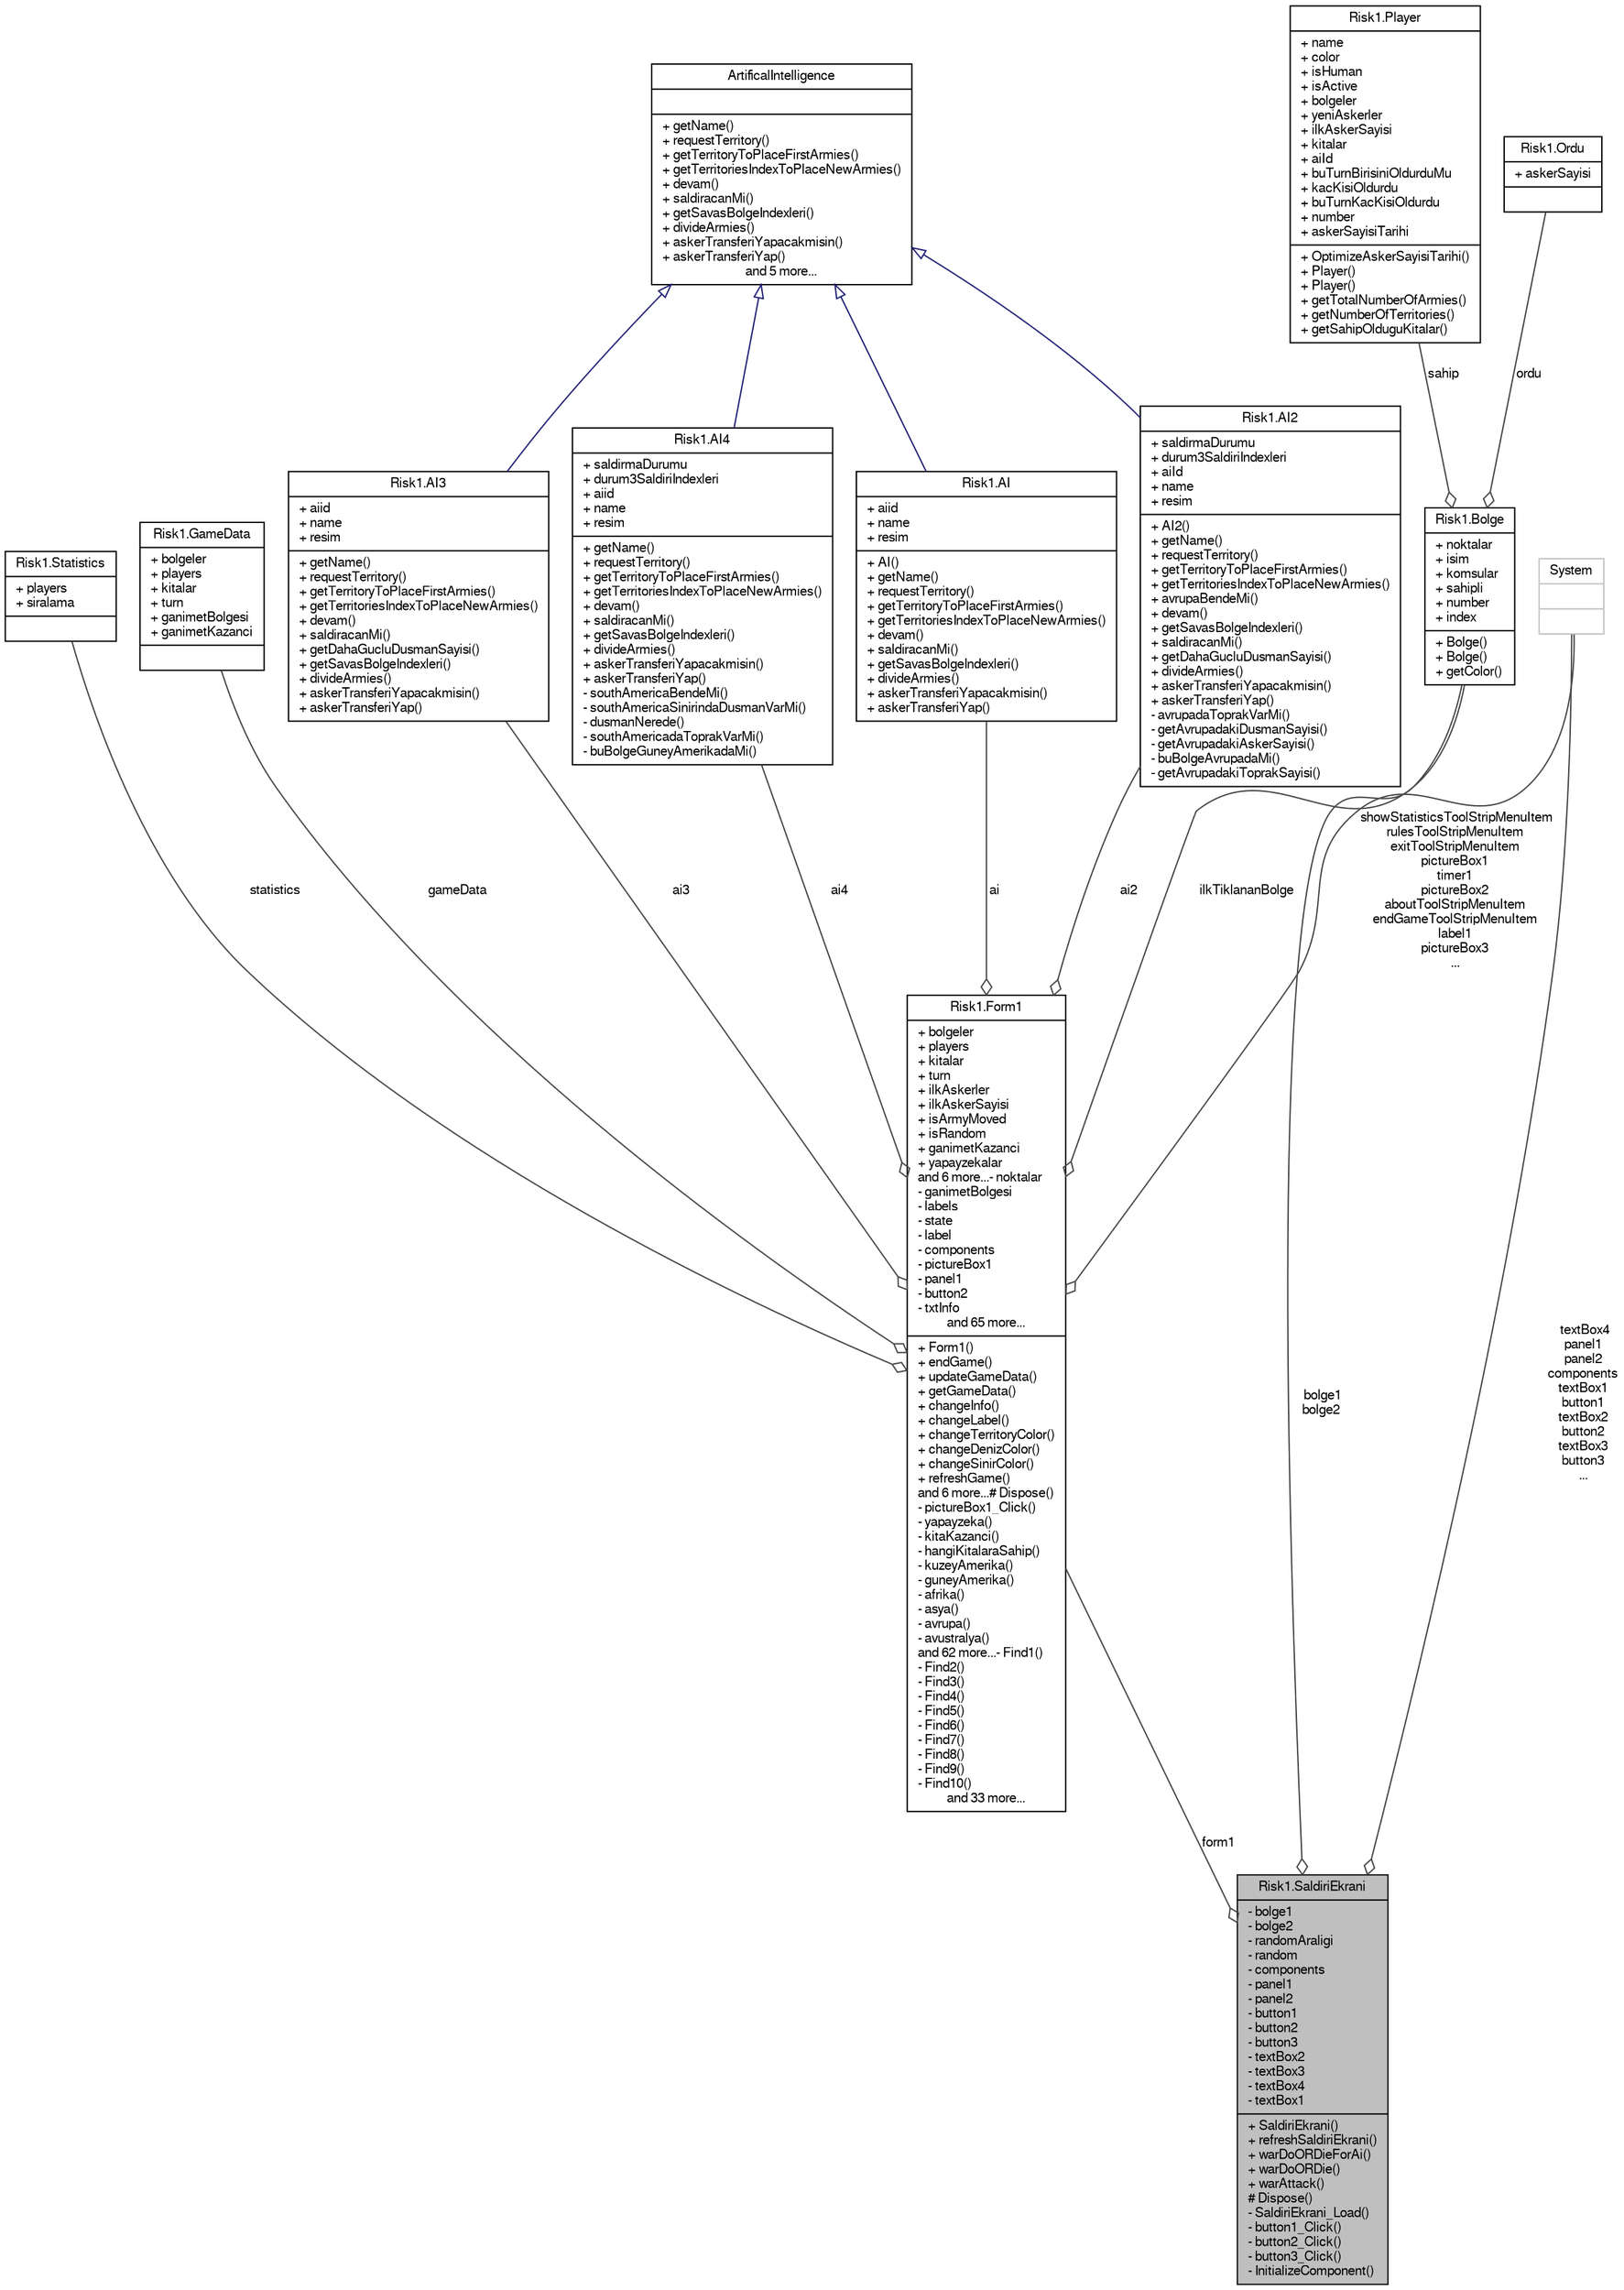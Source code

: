 digraph G
{
  bgcolor="transparent";
  edge [fontname="FreeSans",fontsize="10",labelfontname="FreeSans",labelfontsize="10"];
  node [fontname="FreeSans",fontsize="10",shape=record];
  Node1 [label="{Risk1.SaldiriEkrani\n|- bolge1\l- bolge2\l- randomAraligi\l- random\l- components\l- panel1\l- panel2\l- button1\l- button2\l- button3\l- textBox2\l- textBox3\l- textBox4\l- textBox1\l|+ SaldiriEkrani()\l+ refreshSaldiriEkrani()\l+ warDoORDieForAi()\l+ warDoORDie()\l+ warAttack()\l# Dispose()\l- SaldiriEkrani_Load()\l- button1_Click()\l- button2_Click()\l- button3_Click()\l- InitializeComponent()\l}",height=0.2,width=0.4,color="black", fillcolor="grey75", style="filled" fontcolor="black"];
  Node2 -> Node1 [color="grey25",fontsize="10",style="solid",label=" form1" ,arrowhead="odiamond",fontname="FreeSans"];
  Node2 [label="{Risk1.Form1\n|+ bolgeler\l+ players\l+ kitalar\l+ turn\l+ ilkAskerler\l+ ilkAskerSayisi\l+ isArmyMoved\l+ isRandom\l+ ganimetKazanci\l+ yapayzekalar\land 6 more...- noktalar\l- ganimetBolgesi\l- labels\l- state\l- label\l- components\l- pictureBox1\l- panel1\l- button2\l- txtInfo\land 65 more...|+ Form1()\l+ endGame()\l+ updateGameData()\l+ getGameData()\l+ changeInfo()\l+ changeLabel()\l+ changeTerritoryColor()\l+ changeDenizColor()\l+ changeSinirColor()\l+ refreshGame()\land 6 more...# Dispose()\l- pictureBox1_Click()\l- yapayzeka()\l- kitaKazanci()\l- hangiKitalaraSahip()\l- kuzeyAmerika()\l- guneyAmerika()\l- afrika()\l- asya()\l- avrupa()\l- avustralya()\land 62 more...- Find1()\l- Find2()\l- Find3()\l- Find4()\l- Find5()\l- Find6()\l- Find7()\l- Find8()\l- Find9()\l- Find10()\land 33 more...}",height=0.2,width=0.4,color="black",URL="$classRisk1_1_1Form1.html"];
  Node3 -> Node2 [color="grey25",fontsize="10",style="solid",label=" ai" ,arrowhead="odiamond",fontname="FreeSans"];
  Node3 [label="{Risk1.AI\n|+ aiid\l+ name\l+ resim\l|+ AI()\l+ getName()\l+ requestTerritory()\l+ getTerritoryToPlaceFirstArmies()\l+ getTerritoriesIndexToPlaceNewArmies()\l+ devam()\l+ saldiracanMi()\l+ getSavasBolgeIndexleri()\l+ divideArmies()\l+ askerTransferiYapacakmisin()\l+ askerTransferiYap()\l}",height=0.2,width=0.4,color="black",URL="$classRisk1_1_1AI.html"];
  Node4 -> Node3 [dir="back",color="midnightblue",fontsize="10",style="solid",arrowtail="onormal",fontname="FreeSans"];
  Node4 [label="{ArtificalIntelligence\n||+ getName()\l+ requestTerritory()\l+ getTerritoryToPlaceFirstArmies()\l+ getTerritoriesIndexToPlaceNewArmies()\l+ devam()\l+ saldiracanMi()\l+ getSavasBolgeIndexleri()\l+ divideArmies()\l+ askerTransferiYapacakmisin()\l+ askerTransferiYap()\land 5 more...}",height=0.2,width=0.4,color="black",URL="$classRisk1_1_1ArtificalIntelligence.html"];
  Node5 -> Node2 [color="grey25",fontsize="10",style="solid",label=" statistics" ,arrowhead="odiamond",fontname="FreeSans"];
  Node5 [label="{Risk1.Statistics\n|+ players\l+ siralama\l|}",height=0.2,width=0.4,color="black",URL="$classRisk1_1_1Statistics.html"];
  Node6 -> Node2 [color="grey25",fontsize="10",style="solid",label=" gameData" ,arrowhead="odiamond",fontname="FreeSans"];
  Node6 [label="{Risk1.GameData\n|+ bolgeler\l+ players\l+ kitalar\l+ turn\l+ ganimetBolgesi\l+ ganimetKazanci\l|}",height=0.2,width=0.4,color="black",URL="$classRisk1_1_1GameData.html"];
  Node7 -> Node2 [color="grey25",fontsize="10",style="solid",label=" ilkTiklananBolge" ,arrowhead="odiamond",fontname="FreeSans"];
  Node7 [label="{Risk1.Bolge\n|+ noktalar\l+ isim\l+ komsular\l+ sahipli\l+ number\l+ index\l|+ Bolge()\l+ Bolge()\l+ getColor()\l}",height=0.2,width=0.4,color="black",URL="$classRisk1_1_1Bolge.html"];
  Node8 -> Node7 [color="grey25",fontsize="10",style="solid",label=" sahip" ,arrowhead="odiamond",fontname="FreeSans"];
  Node8 [label="{Risk1.Player\n|+ name\l+ color\l+ isHuman\l+ isActive\l+ bolgeler\l+ yeniAskerler\l+ ilkAskerSayisi\l+ kitalar\l+ aiId\l+ buTurnBirisiniOldurduMu\l+ kacKisiOldurdu\l+ buTurnKacKisiOldurdu\l+ number\l+ askerSayisiTarihi\l|+ OptimizeAskerSayisiTarihi()\l+ Player()\l+ Player()\l+ getTotalNumberOfArmies()\l+ getNumberOfTerritories()\l+ getSahipOlduguKitalar()\l}",height=0.2,width=0.4,color="black",URL="$classRisk1_1_1Player.html"];
  Node9 -> Node7 [color="grey25",fontsize="10",style="solid",label=" ordu" ,arrowhead="odiamond",fontname="FreeSans"];
  Node9 [label="{Risk1.Ordu\n|+ askerSayisi\l|}",height=0.2,width=0.4,color="black",URL="$classRisk1_1_1Ordu.html"];
  Node10 -> Node2 [color="grey25",fontsize="10",style="solid",label=" showStatisticsToolStripMenuItem\nrulesToolStripMenuItem\nexitToolStripMenuItem\npictureBox1\ntimer1\npictureBox2\naboutToolStripMenuItem\nendGameToolStripMenuItem\nlabel1\npictureBox3\n..." ,arrowhead="odiamond",fontname="FreeSans"];
  Node10 [label="{System\n||}",height=0.2,width=0.4,color="grey75"];
  Node11 -> Node2 [color="grey25",fontsize="10",style="solid",label=" ai2" ,arrowhead="odiamond",fontname="FreeSans"];
  Node11 [label="{Risk1.AI2\n|+ saldirmaDurumu\l+ durum3SaldiriIndexleri\l+ aiId\l+ name\l+ resim\l|+ AI2()\l+ getName()\l+ requestTerritory()\l+ getTerritoryToPlaceFirstArmies()\l+ getTerritoriesIndexToPlaceNewArmies()\l+ avrupaBendeMi()\l+ devam()\l+ getSavasBolgeIndexleri()\l+ saldiracanMi()\l+ getDahaGucluDusmanSayisi()\l+ divideArmies()\l+ askerTransferiYapacakmisin()\l+ askerTransferiYap()\l- avrupadaToprakVarMi()\l- getAvrupadakiDusmanSayisi()\l- getAvrupadakiAskerSayisi()\l- buBolgeAvrupadaMi()\l- getAvrupadakiToprakSayisi()\l}",height=0.2,width=0.4,color="black",URL="$classRisk1_1_1AI2.html"];
  Node4 -> Node11 [dir="back",color="midnightblue",fontsize="10",style="solid",arrowtail="onormal",fontname="FreeSans"];
  Node12 -> Node2 [color="grey25",fontsize="10",style="solid",label=" ai3" ,arrowhead="odiamond",fontname="FreeSans"];
  Node12 [label="{Risk1.AI3\n|+ aiid\l+ name\l+ resim\l|+ getName()\l+ requestTerritory()\l+ getTerritoryToPlaceFirstArmies()\l+ getTerritoriesIndexToPlaceNewArmies()\l+ devam()\l+ saldiracanMi()\l+ getDahaGucluDusmanSayisi()\l+ getSavasBolgeIndexleri()\l+ divideArmies()\l+ askerTransferiYapacakmisin()\l+ askerTransferiYap()\l}",height=0.2,width=0.4,color="black",URL="$classRisk1_1_1AI3.html"];
  Node4 -> Node12 [dir="back",color="midnightblue",fontsize="10",style="solid",arrowtail="onormal",fontname="FreeSans"];
  Node13 -> Node2 [color="grey25",fontsize="10",style="solid",label=" ai4" ,arrowhead="odiamond",fontname="FreeSans"];
  Node13 [label="{Risk1.AI4\n|+ saldirmaDurumu\l+ durum3SaldiriIndexleri\l+ aiid\l+ name\l+ resim\l|+ getName()\l+ requestTerritory()\l+ getTerritoryToPlaceFirstArmies()\l+ getTerritoriesIndexToPlaceNewArmies()\l+ devam()\l+ saldiracanMi()\l+ getSavasBolgeIndexleri()\l+ divideArmies()\l+ askerTransferiYapacakmisin()\l+ askerTransferiYap()\l- southAmericaBendeMi()\l- southAmericaSinirindaDusmanVarMi()\l- dusmanNerede()\l- southAmericadaToprakVarMi()\l- buBolgeGuneyAmerikadaMi()\l}",height=0.2,width=0.4,color="black",URL="$classRisk1_1_1AI4.html"];
  Node4 -> Node13 [dir="back",color="midnightblue",fontsize="10",style="solid",arrowtail="onormal",fontname="FreeSans"];
  Node7 -> Node1 [color="grey25",fontsize="10",style="solid",label=" bolge1\nbolge2" ,arrowhead="odiamond",fontname="FreeSans"];
  Node10 -> Node1 [color="grey25",fontsize="10",style="solid",label=" textBox4\npanel1\npanel2\ncomponents\ntextBox1\nbutton1\ntextBox2\nbutton2\ntextBox3\nbutton3\n..." ,arrowhead="odiamond",fontname="FreeSans"];
}
